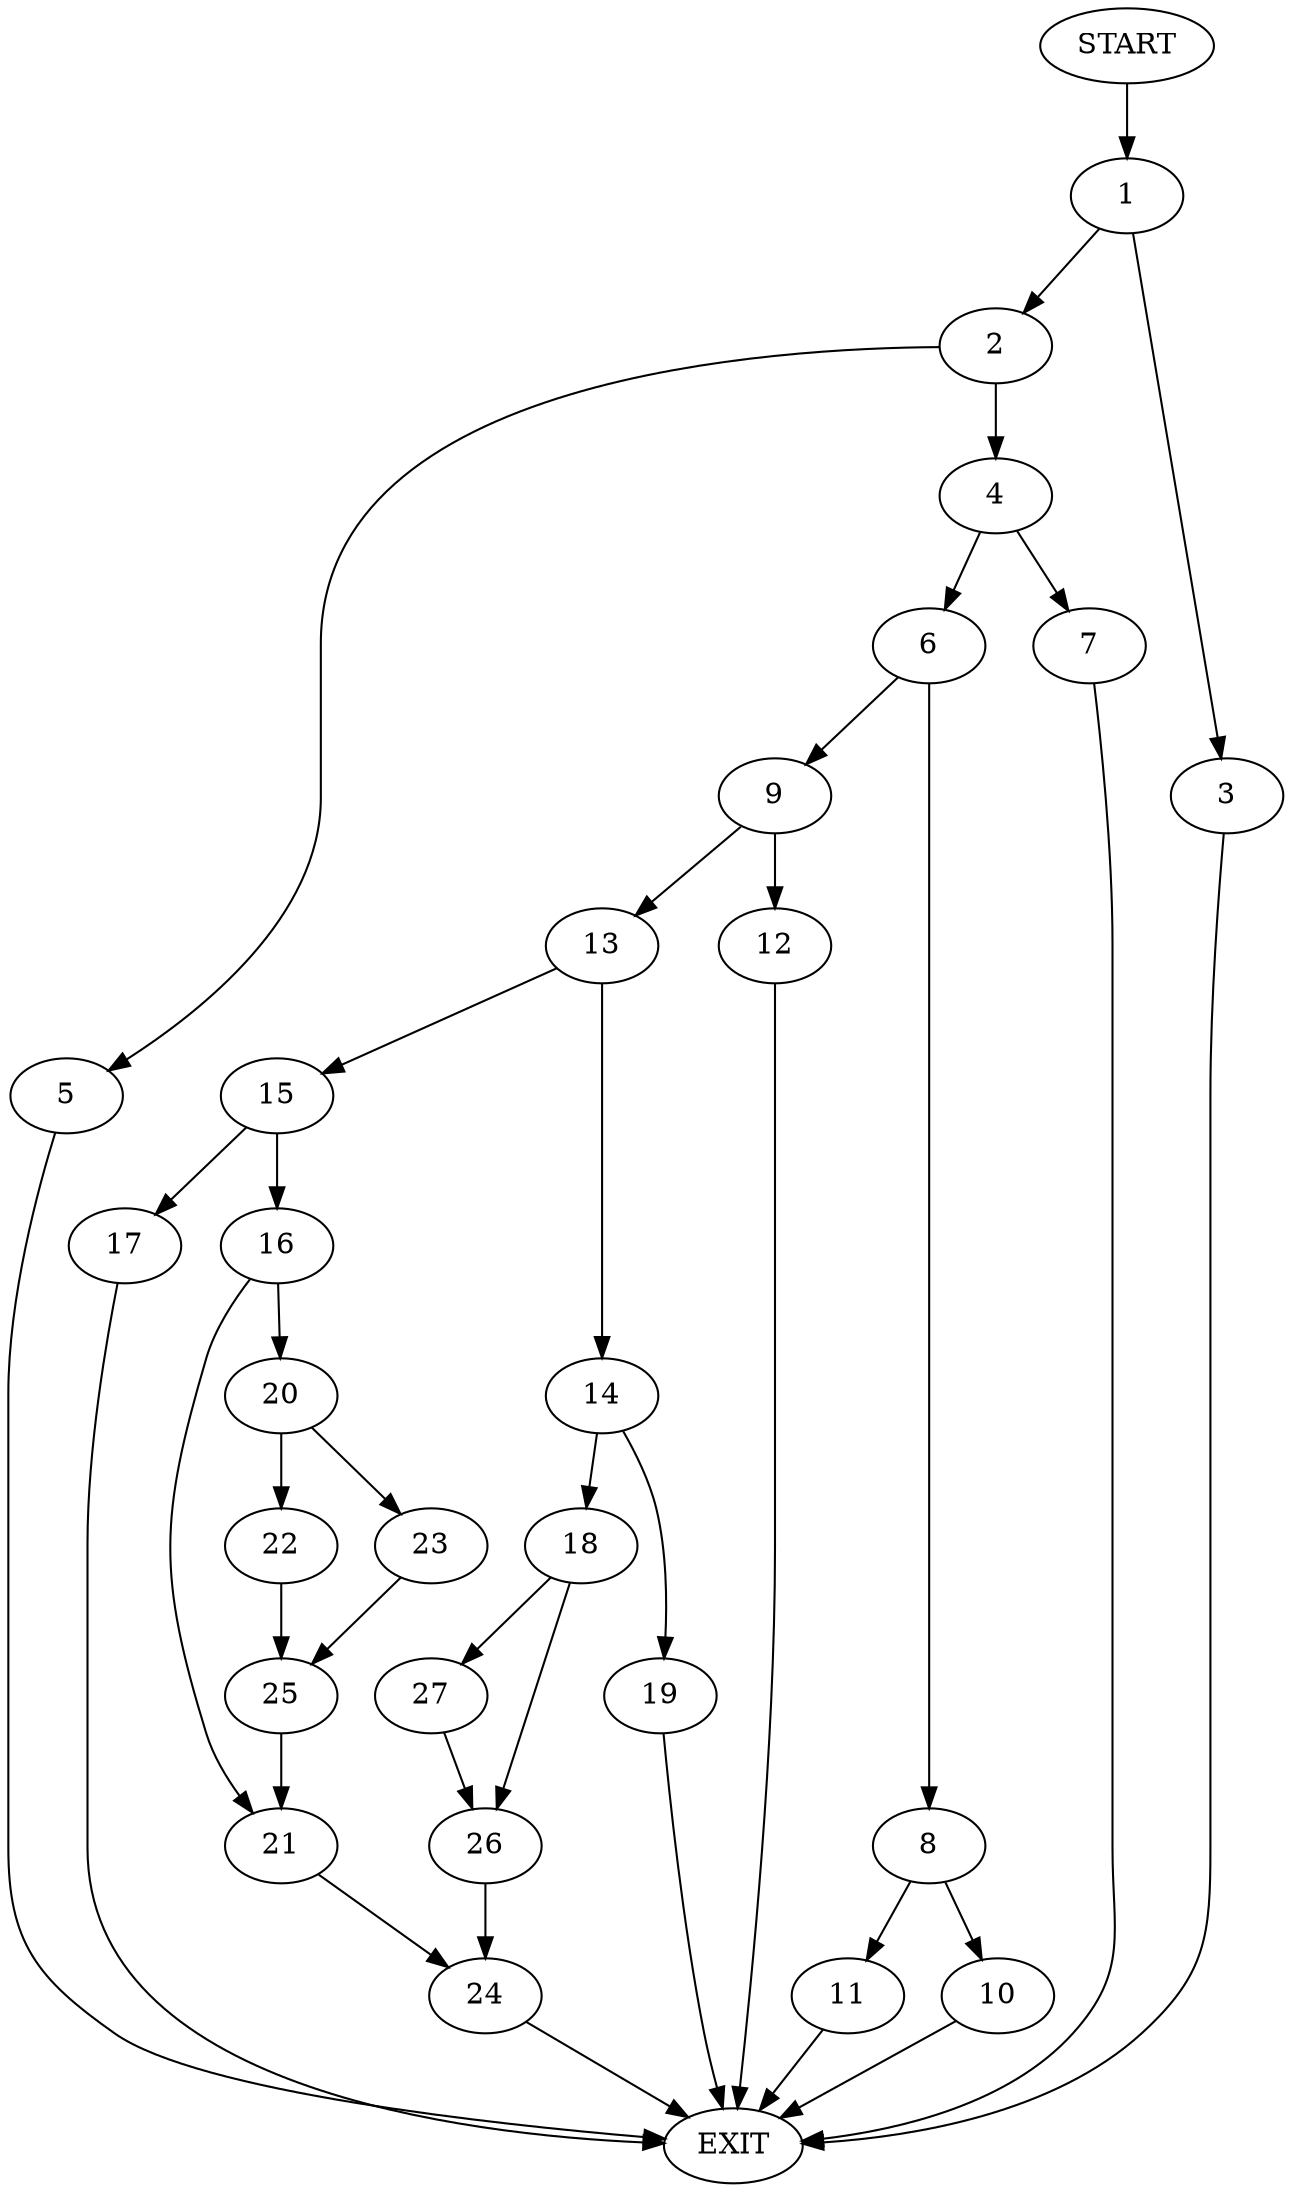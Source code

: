 digraph {
0 [label="START"]
28 [label="EXIT"]
0 -> 1
1 -> 2
1 -> 3
3 -> 28
2 -> 4
2 -> 5
5 -> 28
4 -> 6
4 -> 7
6 -> 8
6 -> 9
7 -> 28
8 -> 10
8 -> 11
9 -> 12
9 -> 13
10 -> 28
11 -> 28
12 -> 28
13 -> 14
13 -> 15
15 -> 16
15 -> 17
14 -> 18
14 -> 19
17 -> 28
16 -> 20
16 -> 21
20 -> 22
20 -> 23
21 -> 24
22 -> 25
23 -> 25
25 -> 21
24 -> 28
18 -> 26
18 -> 27
19 -> 28
26 -> 24
27 -> 26
}
